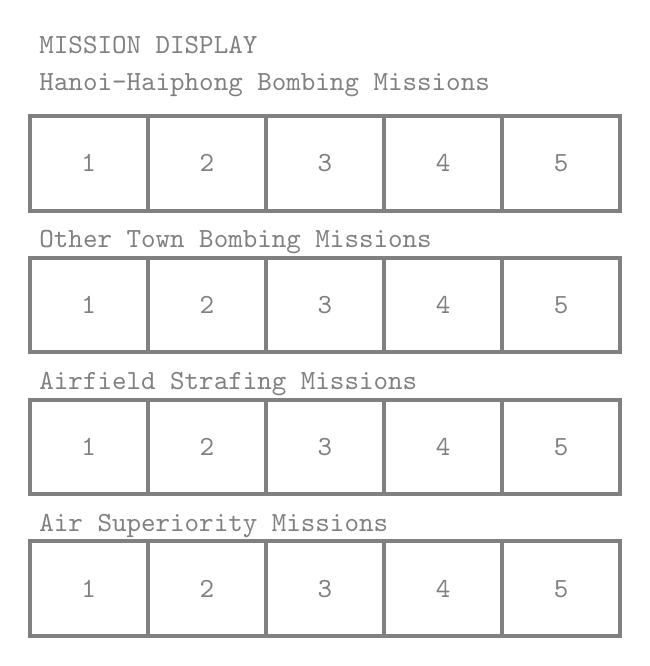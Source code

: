 \begin{tikzpicture}
    % Define box size
    \def\boxwidth{1.5}
    \def\boxheight{1.2}
    \def\spacing{0.5} % Space between text and boxes
    \newcommand{\lw}{0.5mm}
    \tikzset{lwstyle/.style={line width=\lw}}
    \definecolor{svggray}{RGB}{128,128,128}
    \tikzset{every node/.style={text=svggray}, every path/.style={draw=svggray}}

    \node[anchor=west, align=left] at (0.0, 0.9) {%
        \ttfamily\textbf{MISSION DISPLAY}
    };

    % Categories
    \node[anchor=west] at (0.0, 0.4) {\ttfamily \textbf{Hanoi-Haiphong Bombing Missions}};
    \node[anchor=west] at (0.0, -1.6) {\ttfamily \textbf{Other Town Bombing Missions}};
    \node[anchor=west] at (0.0, -3.4) {\ttfamily \textbf{Airfield Strafing Missions}};
    \node[anchor=west] at (0.0, -5.2) {\ttfamily \textbf{Air Superiority Missions}};

    % Draw the boxes for each category
    \foreach \y in {0, -1.8, -3.6, -5.4} {
        \foreach \x in {0,1,2,3,4} {
            \draw[lwstyle] (\x*\boxwidth, \y) rectangle (\x*\boxwidth + \boxwidth, \y-\boxheight);
            \node at (\x*\boxwidth + 0.75, \y-0.6) {\ttfamily \textbf{\the\numexpr\x+1}};
        }
    }
\end{tikzpicture}
